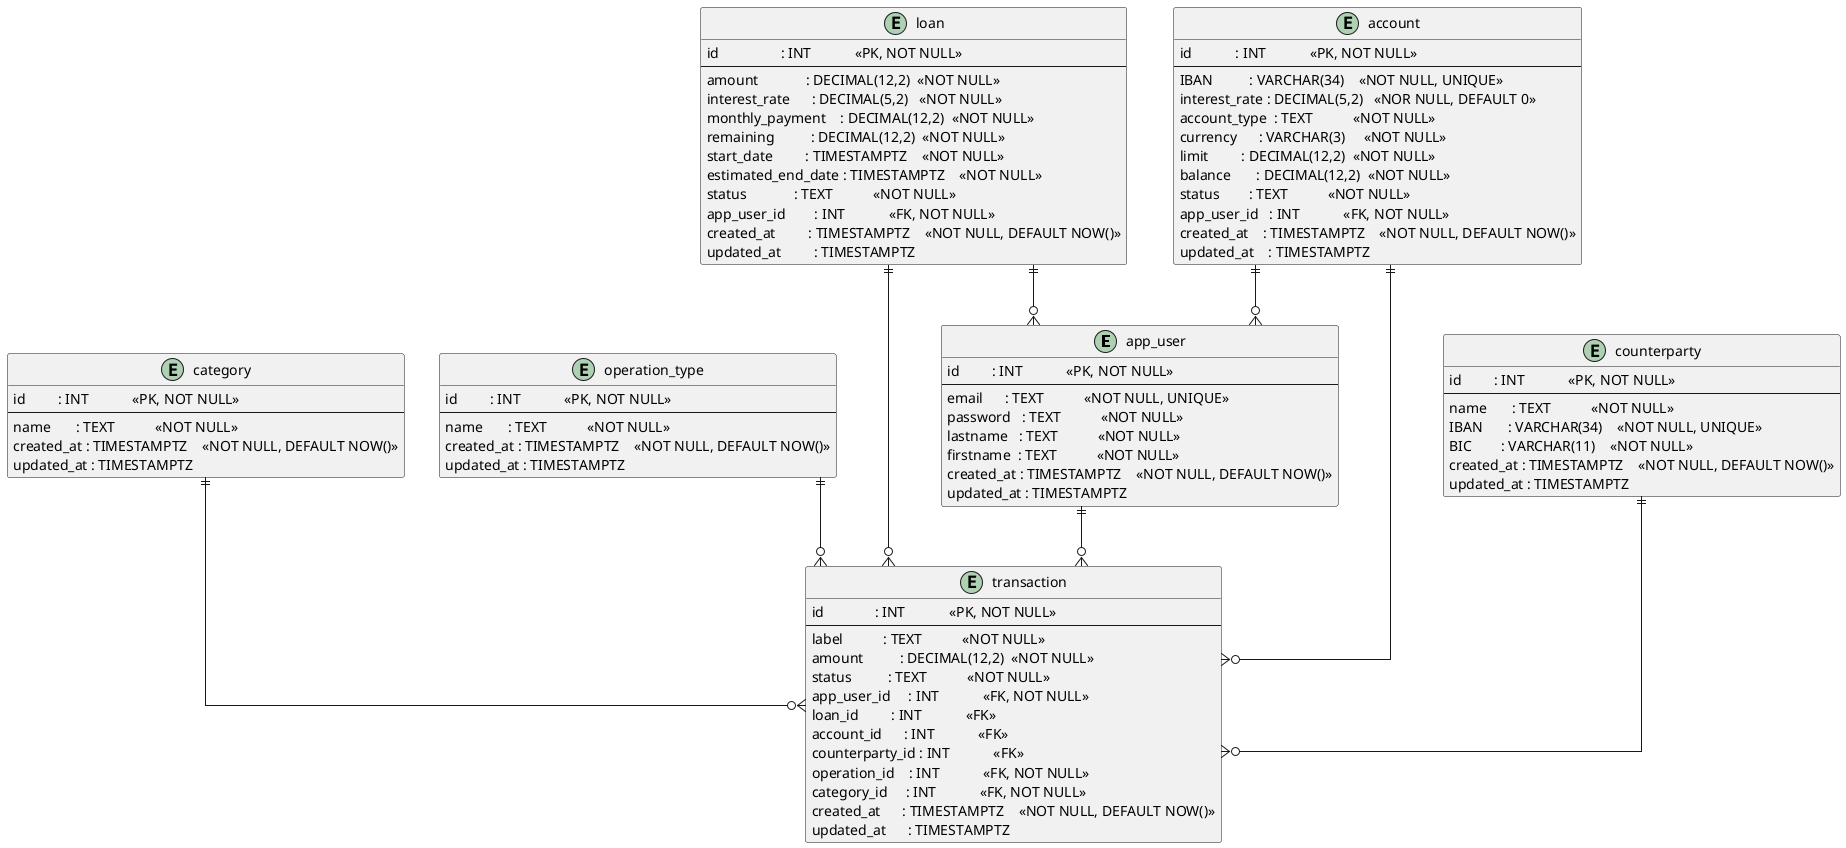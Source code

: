 @startuml
skinparam linetype ortho

entity app_user {
  id         : INT            <<PK, NOT NULL>>
  --
  email      : TEXT           <<NOT NULL, UNIQUE>>
  password   : TEXT           <<NOT NULL>>
  lastname   : TEXT           <<NOT NULL>>
  firstname  : TEXT           <<NOT NULL>>
  created_at : TIMESTAMPTZ    <<NOT NULL, DEFAULT NOW()>>
  updated_at : TIMESTAMPTZ
}

entity category{
  id         : INT            <<PK, NOT NULL>>
  --
  name       : TEXT           <<NOT NULL>>
  created_at : TIMESTAMPTZ    <<NOT NULL, DEFAULT NOW()>>
  updated_at : TIMESTAMPTZ
}

entity operation_type{
  id         : INT            <<PK, NOT NULL>>
  --
  name       : TEXT           <<NOT NULL>>
  created_at : TIMESTAMPTZ    <<NOT NULL, DEFAULT NOW()>>
  updated_at : TIMESTAMPTZ
}

entity loan{
  id                 : INT            <<PK, NOT NULL>>
  --
  amount             : DECIMAL(12,2)  <<NOT NULL>>
  interest_rate      : DECIMAL(5,2)   <<NOT NULL>>
  monthly_payment    : DECIMAL(12,2)  <<NOT NULL>>
  remaining          : DECIMAL(12,2)  <<NOT NULL>>
  start_date         : TIMESTAMPTZ    <<NOT NULL>>
  estimated_end_date : TIMESTAMPTZ    <<NOT NULL>>
  status             : TEXT           <<NOT NULL>>
  app_user_id        : INT            <<FK, NOT NULL>>
  created_at         : TIMESTAMPTZ    <<NOT NULL, DEFAULT NOW()>>
  updated_at         : TIMESTAMPTZ
}

entity account{
  id            : INT            <<PK, NOT NULL>>
  --
  IBAN          : VARCHAR(34)    <<NOT NULL, UNIQUE>>
  interest_rate : DECIMAL(5,2)   <<NOR NULL, DEFAULT 0>>
  account_type  : TEXT           <<NOT NULL>>
  currency      : VARCHAR(3)     <<NOT NULL>>
  limit         : DECIMAL(12,2)  <<NOT NULL>>
  balance       : DECIMAL(12,2)  <<NOT NULL>>
  status        : TEXT           <<NOT NULL>>
  app_user_id   : INT            <<FK, NOT NULL>>
  created_at    : TIMESTAMPTZ    <<NOT NULL, DEFAULT NOW()>>
  updated_at    : TIMESTAMPTZ
}

entity transaction{
  id              : INT            <<PK, NOT NULL>>
  --
  label           : TEXT           <<NOT NULL>>
  amount          : DECIMAL(12,2)  <<NOT NULL>>
  status          : TEXT           <<NOT NULL>>
  app_user_id     : INT            <<FK, NOT NULL>>
  loan_id         : INT            <<FK>>
  account_id      : INT            <<FK>>
  counterparty_id : INT            <<FK>>
  operation_id    : INT            <<FK, NOT NULL>>
  category_id     : INT            <<FK, NOT NULL>>
  created_at      : TIMESTAMPTZ    <<NOT NULL, DEFAULT NOW()>>
  updated_at      : TIMESTAMPTZ
}

entity counterparty {
  id         : INT            <<PK, NOT NULL>>
  --
  name       : TEXT           <<NOT NULL>>
  IBAN       : VARCHAR(34)    <<NOT NULL, UNIQUE>>
  BIC        : VARCHAR(11)    <<NOT NULL>>
  created_at : TIMESTAMPTZ    <<NOT NULL, DEFAULT NOW()>>
  updated_at : TIMESTAMPTZ
}

category ||--o{ transaction
operation_type ||--o{ transaction
counterparty ||--o{ transaction
loan ||--o{ transaction
account ||--o{ transaction
app_user ||--o{ transaction
loan ||--o{ app_user
account ||--o{ app_user